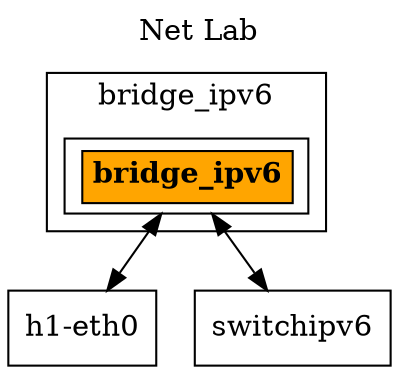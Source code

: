digraph G { 
    label = "Net Lab";
    labelloc = top;
 
    node [shape=record];
    edge [dir=both];
subgraph cluster_0 {
		label = h1;
	
	}
subgraph cluster_1 {
		label = bridge_ipv6;
	
        "bridge_ipv6" [label=<
            <table border="0" cellborder="1" cellspacing="0" cellpadding="4">
                <tr><td bgcolor="orange"><b>bridge_ipv6</b></td></tr>
            </table>
        >];
	}
 "bridge_ipv6"->"h1-eth0"; 
 "bridge_ipv6"->"switchipv6"; 
}
